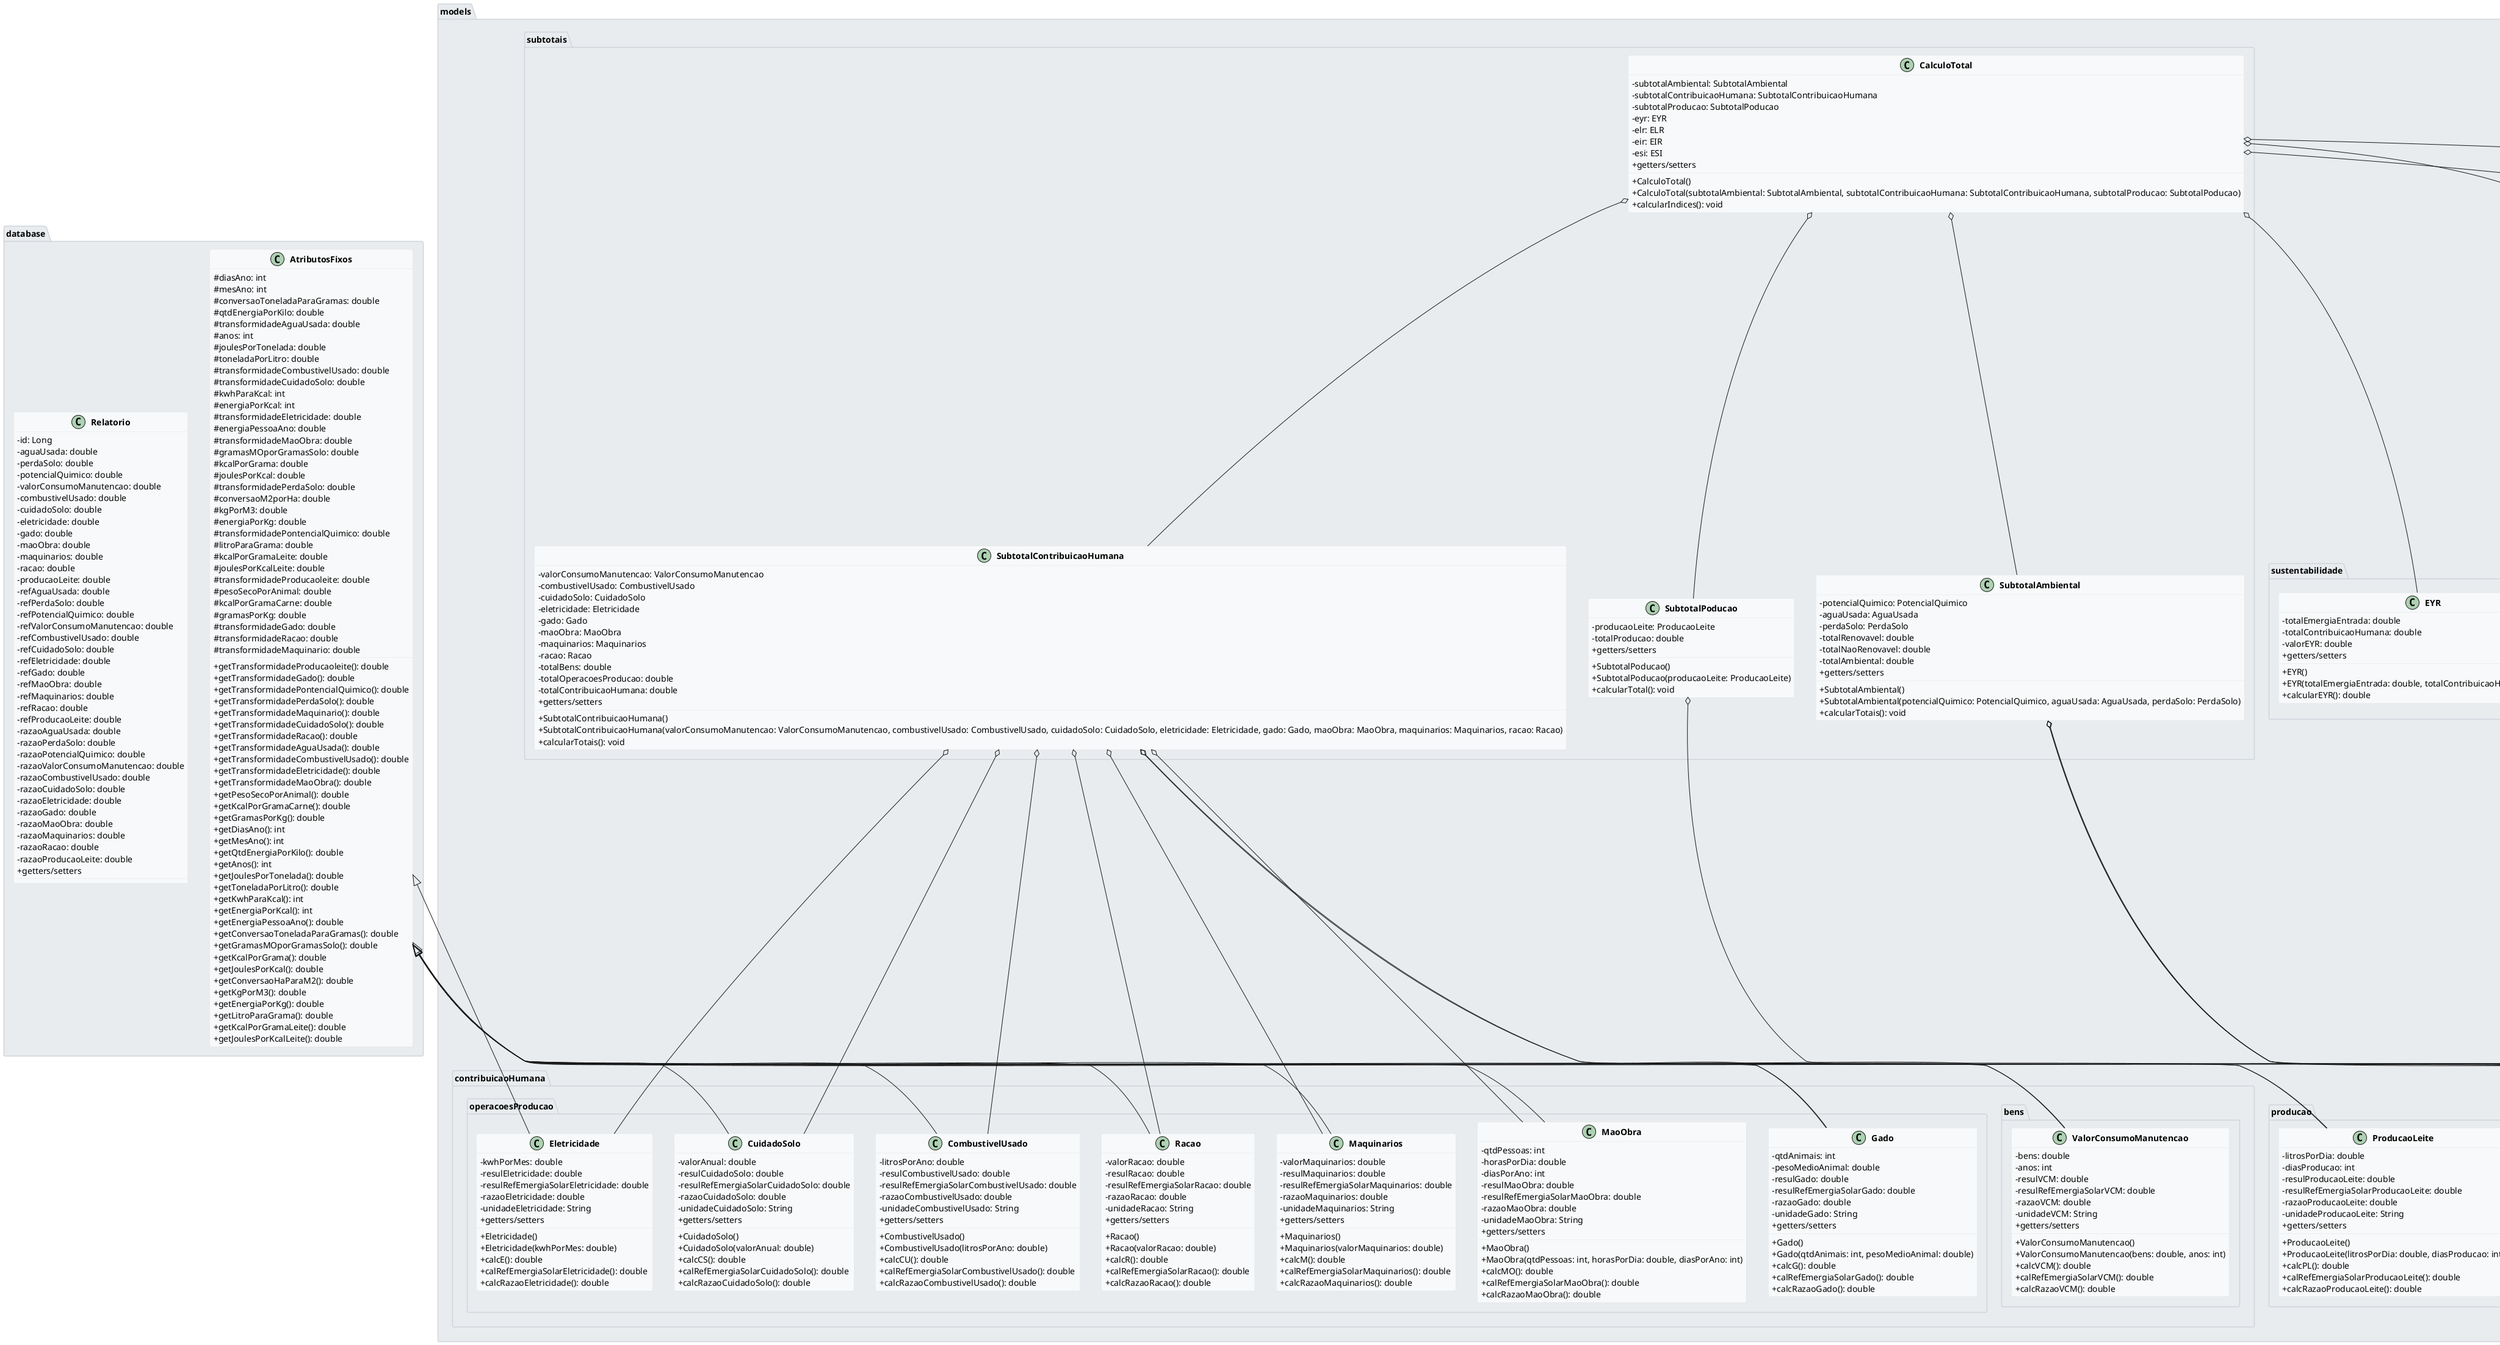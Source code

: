 @startuml Diagrama de Classes - Emergia

' Definição de estilos
skinparam classAttributeIconSize 0
skinparam classFontStyle bold
skinparam classFontSize 14
skinparam classBackgroundColor #F8F9FA
skinparam classBorderColor #DEE2E6
skinparam packageBackgroundColor #E9ECEF
skinparam packageBorderColor #CED4DA

' Pacotes principais
package "database" {
  class AtributosFixos {
    # diasAno: int
    # mesAno: int
    # conversaoToneladaParaGramas: double
    # qtdEnergiaPorKilo: double
    # transformidadeAguaUsada: double
    # anos: int
    # joulesPorTonelada: double
    # toneladaPorLitro: double
    # transformidadeCombustivelUsado: double
    # transformidadeCuidadoSolo: double
    # kwhParaKcal: int
    # energiaPorKcal: int
    # transformidadeEletricidade: double
    # energiaPessoaAno: double
    # transformidadeMaoObra: double
    # gramasMOporGramasSolo: double
    # kcalPorGrama: double
    # joulesPorKcal: double
    # transformidadePerdaSolo: double
    # conversaoM2porHa: double
    # kgPorM3: double
    # energiaPorKg: double
    # transformidadePontencialQuimico: double
    # litroParaGrama: double
    # kcalPorGramaLeite: double
    # joulesPorKcalLeite: double
    # transformidadeProducaoleite: double
    # pesoSecoPorAnimal: double
    # kcalPorGramaCarne: double
    # gramasPorKg: double
    # transformidadeGado: double
    # transformidadeRacao: double
    # transformidadeMaquinario: double
    + getTransformidadeProducaoleite(): double
    + getTransformidadeGado(): double
    + getTransformidadePontencialQuimico(): double
    + getTransformidadePerdaSolo(): double
    + getTransformidadeMaquinario(): double
    + getTransformidadeCuidadoSolo(): double
    + getTransformidadeRacao(): double
    + getTransformidadeAguaUsada(): double
    + getTransformidadeCombustivelUsado(): double
    + getTransformidadeEletricidade(): double
    + getTransformidadeMaoObra(): double
    + getPesoSecoPorAnimal(): double
    + getKcalPorGramaCarne(): double
    + getGramasPorKg(): double
    + getDiasAno(): int
    + getMesAno(): int
    + getQtdEnergiaPorKilo(): double
    + getAnos(): int
    + getJoulesPorTonelada(): double
    + getToneladaPorLitro(): double
    + getKwhParaKcal(): int
    + getEnergiaPorKcal(): int
    + getEnergiaPessoaAno(): double
    + getConversaoToneladaParaGramas(): double
    + getGramasMOporGramasSolo(): double
    + getKcalPorGrama(): double
    + getJoulesPorKcal(): double
    + getConversaoHaParaM2(): double
    + getKgPorM3(): double
    + getEnergiaPorKg(): double
    + getLitroParaGrama(): double
    + getKcalPorGramaLeite(): double
    + getJoulesPorKcalLeite(): double
  }
  
  class Relatorio {
    - id: Long
    - aguaUsada: double
    - perdaSolo: double
    - potencialQuimico: double
    - valorConsumoManutencao: double
    - combustivelUsado: double
    - cuidadoSolo: double
    - eletricidade: double
    - gado: double
    - maoObra: double
    - maquinarios: double
    - racao: double
    - producaoLeite: double
    - refAguaUsada: double
    - refPerdaSolo: double
    - refPotencialQuimico: double
    - refValorConsumoManutencao: double
    - refCombustivelUsado: double
    - refCuidadoSolo: double
    - refEletricidade: double
    - refGado: double
    - refMaoObra: double
    - refMaquinarios: double
    - refRacao: double
    - refProducaoLeite: double
    - razaoAguaUsada: double
    - razaoPerdaSolo: double
    - razaoPotencialQuimico: double
    - razaoValorConsumoManutencao: double
    - razaoCombustivelUsado: double
    - razaoCuidadoSolo: double
    - razaoEletricidade: double
    - razaoGado: double
    - razaoMaoObra: double
    - razaoMaquinarios: double
    - razaoRacao: double
    - razaoProducaoLeite: double
    + getters/setters
  }
}

package "models" {
  package "contribuicaoAmbiental" {
    package "energiaNaoRenovavel" {
      class AguaUsada {
        - litroPorDiaAnimal: double
        - qtdAnimal: int
        - litrosAdicionalDia: double
        - resulAguaUsada: double
        - resulRefEmergiaSolarAguaUsada: double
        - razaoAguaUsada: double
        - unidadeAguaUsada: String
        + AguaUsada()
        + AguaUsada(litroPorDiaAnimal: double, qtdAnimal: int, litrosAdicionalDia: double)
        + calcAU(): double
        + calRefEmergiaSolarAguaUsada(): double
        + calcRazaoAguaUsada(): double
        + getters/setters
      }
      
      class PerdaSolo {
        - perdaDeSoloToneladasPorAno: double
        - resulPerdaSolo: double
        - resulRefEmergiaSolarPerdaSolo: double
        - razaoPerdaSolo: double
        - unidadePerdaSolo: String
        + PerdaSolo()
        + PerdaSolo(perdaDeSoloToneladasPorAno: double)
        + calcPS(): double
        + calRefEmergiaSolarPerdaSolo(): double
        + calcRazaoPerdaSolo(): double
        + getters/setters
      }
    }
    
    package "energiaRenovavel" {
      class PotencialQuimico {
        - haFazenda: double
        - mediaChuvaAnoMetros: double
        - resulPotencialQuimico: double
        - resulRefEmergiaSolarPotencialQuimico: double
        - razaoPotencialQuimico: double
        - unidadePotencialQuimico: String
        + PotencialQuimico()
        + PotencialQuimico(haFazenda: double, mediaChuvaAnoMetros: double)
        + calcPQ(): double
        + calRefEmergiaSolarPotencialQuimico(): double
        + calcRazaoPotencialQuimico(): double
        + getters/setters
      }
    }
  }
  
  package "contribuicaoHumana" {
    package "bens" {
      class ValorConsumoManutencao {
        - bens: double
        - anos: int
        - resulVCM: double
        - resulRefEmergiaSolarVCM: double
        - razaoVCM: double
        - unidadeVCM: String
        + ValorConsumoManutencao()
        + ValorConsumoManutencao(bens: double, anos: int)
        + calcVCM(): double
        + calRefEmergiaSolarVCM(): double
        + calcRazaoVCM(): double
        + getters/setters
      }
    }
    
    package "operacoesProducao" {
      class CombustivelUsado {
        - litrosPorAno: double
        - resulCombustivelUsado: double
        - resulRefEmergiaSolarCombustivelUsado: double
        - razaoCombustivelUsado: double
        - unidadeCombustivelUsado: String
        + CombustivelUsado()
        + CombustivelUsado(litrosPorAno: double)
        + calcCU(): double
        + calRefEmergiaSolarCombustivelUsado(): double
        + calcRazaoCombustivelUsado(): double
        + getters/setters
      }
      
      class CuidadoSolo {
        - valorAnual: double
        - resulCuidadoSolo: double
        - resulRefEmergiaSolarCuidadoSolo: double
        - razaoCuidadoSolo: double
        - unidadeCuidadoSolo: String
        + CuidadoSolo()
        + CuidadoSolo(valorAnual: double)
        + calcCS(): double
        + calRefEmergiaSolarCuidadoSolo(): double
        + calcRazaoCuidadoSolo(): double
        + getters/setters
      }
      
      class Eletricidade {
        - kwhPorMes: double
        - resulEletricidade: double
        - resulRefEmergiaSolarEletricidade: double
        - razaoEletricidade: double
        - unidadeEletricidade: String
        + Eletricidade()
        + Eletricidade(kwhPorMes: double)
        + calcE(): double
        + calRefEmergiaSolarEletricidade(): double
        + calcRazaoEletricidade(): double
        + getters/setters
      }
      
      class Gado {
        - qtdAnimais: int
        - pesoMedioAnimal: double
        - resulGado: double
        - resulRefEmergiaSolarGado: double
        - razaoGado: double
        - unidadeGado: String
        + Gado()
        + Gado(qtdAnimais: int, pesoMedioAnimal: double)
        + calcG(): double
        + calRefEmergiaSolarGado(): double
        + calcRazaoGado(): double
        + getters/setters
      }
      
      class MaoObra {
        - qtdPessoas: int
        - horasPorDia: double
        - diasPorAno: int
        - resulMaoObra: double
        - resulRefEmergiaSolarMaoObra: double
        - razaoMaoObra: double
        - unidadeMaoObra: String
        + MaoObra()
        + MaoObra(qtdPessoas: int, horasPorDia: double, diasPorAno: int)
        + calcMO(): double
        + calRefEmergiaSolarMaoObra(): double
        + calcRazaoMaoObra(): double
        + getters/setters
      }
      
      class Maquinarios {
        - valorMaquinarios: double
        - resulMaquinarios: double
        - resulRefEmergiaSolarMaquinarios: double
        - razaoMaquinarios: double
        - unidadeMaquinarios: String
        + Maquinarios()
        + Maquinarios(valorMaquinarios: double)
        + calcM(): double
        + calRefEmergiaSolarMaquinarios(): double
        + calcRazaoMaquinarios(): double
        + getters/setters
      }
      
      class Racao {
        - valorRacao: double
        - resulRacao: double
        - resulRefEmergiaSolarRacao: double
        - razaoRacao: double
        - unidadeRacao: String
        + Racao()
        + Racao(valorRacao: double)
        + calcR(): double
        + calRefEmergiaSolarRacao(): double
        + calcRazaoRacao(): double
        + getters/setters
      }
    }
  }
  
  package "producao" {
    class ProducaoLeite {
      - litrosPorDia: double
      - diasProducao: int
      - resulProducaoLeite: double
      - resulRefEmergiaSolarProducaoLeite: double
      - razaoProducaoLeite: double
      - unidadeProducaoLeite: String
      + ProducaoLeite()
      + ProducaoLeite(litrosPorDia: double, diasProducao: int)
      + calcPL(): double
      + calRefEmergiaSolarProducaoLeite(): double
      + calcRazaoProducaoLeite(): double
      + getters/setters
    }
  }
  
  package "subtotais" {
    class CalculoTotal {
      - subtotalAmbiental: SubtotalAmbiental
      - subtotalContribuicaoHumana: SubtotalContribuicaoHumana
      - subtotalProducao: SubtotalPoducao
      - eyr: EYR
      - elr: ELR
      - eir: EIR
      - esi: ESI
      + CalculoTotal()
      + CalculoTotal(subtotalAmbiental: SubtotalAmbiental, subtotalContribuicaoHumana: SubtotalContribuicaoHumana, subtotalProducao: SubtotalPoducao)
      + calcularIndices(): void
      + getters/setters
    }
    
    class SubtotalAmbiental {
      - potencialQuimico: PotencialQuimico
      - aguaUsada: AguaUsada
      - perdaSolo: PerdaSolo
      - totalRenovavel: double
      - totalNaoRenovavel: double
      - totalAmbiental: double
      + SubtotalAmbiental()
      + SubtotalAmbiental(potencialQuimico: PotencialQuimico, aguaUsada: AguaUsada, perdaSolo: PerdaSolo)
      + calcularTotais(): void
      + getters/setters
    }
    
    class SubtotalContribuicaoHumana {
      - valorConsumoManutencao: ValorConsumoManutencao
      - combustivelUsado: CombustivelUsado
      - cuidadoSolo: CuidadoSolo
      - eletricidade: Eletricidade
      - gado: Gado
      - maoObra: MaoObra
      - maquinarios: Maquinarios
      - racao: Racao
      - totalBens: double
      - totalOperacoesProducao: double
      - totalContribuicaoHumana: double
      + SubtotalContribuicaoHumana()
      + SubtotalContribuicaoHumana(valorConsumoManutencao: ValorConsumoManutencao, combustivelUsado: CombustivelUsado, cuidadoSolo: CuidadoSolo, eletricidade: Eletricidade, gado: Gado, maoObra: MaoObra, maquinarios: Maquinarios, racao: Racao)
      + calcularTotais(): void
      + getters/setters
    }
    
    class SubtotalPoducao {
      - producaoLeite: ProducaoLeite
      - totalProducao: double
      + SubtotalPoducao()
      + SubtotalPoducao(producaoLeite: ProducaoLeite)
      + calcularTotal(): void
      + getters/setters
    }
  }
  
  package "sustentabilidade" {
    class EIR {
      - subtotalContribuicaoHumana: double
      - subtotalAmbiental: double
      - valorEIR: double
      + EIR()
      + EIR(subtotalContribuicaoHumana: double, subtotalAmbiental: double)
      + calcularEIR(): double
      + getters/setters
    }
    
    class ELR {
      - totalNaoRenovavel: double
      - totalContribuicaoHumana: double
      - totalRenovavel: double
      - valorELR: double
      + ELR()
      + ELR(totalNaoRenovavel: double, totalContribuicaoHumana: double, totalRenovavel: double)
      + calcularELR(): double
      + getters/setters
    }
    
    class ESI {
      - valorEYR: double
      - valorELR: double
      - valorESI: double
      + ESI()
      + ESI(valorEYR: double, valorELR: double)
      + calcularESI(): double
      + getters/setters
    }
    
    class EYR {
      - totalEmergiaEntrada: double
      - totalContribuicaoHumana: double
      - valorEYR: double
      + EYR()
      + EYR(totalEmergiaEntrada: double, totalContribuicaoHumana: double)
      + calcularEYR(): double
      + getters/setters
    }
  }
}

package "repository" {
  interface RelatorioRepository {
    + findAll(): List<Relatorio>
    + findById(id: Long): Optional<Relatorio>
    + save(relatorio: Relatorio): Relatorio
    + deleteById(id: Long): void
  }
}

package "controllers" {
  class RelatorioController {
    - relatorioRepository: RelatorioRepository
    + getAllRelatorios(): List<Relatorio>
    + getRelatorioById(id: Long): Relatorio
    + createRelatorio(relatorio: Relatorio): Relatorio
    + updateRelatorio(id: Long, relatorio: Relatorio): Relatorio
    + deleteRelatorio(id: Long): void
  }
}

' Relacionamentos
AtributosFixos <|-- AguaUsada
AtributosFixos <|-- PerdaSolo
AtributosFixos <|-- PotencialQuimico
AtributosFixos <|-- ValorConsumoManutencao
AtributosFixos <|-- CombustivelUsado
AtributosFixos <|-- CuidadoSolo
AtributosFixos <|-- Eletricidade
AtributosFixos <|-- Gado
AtributosFixos <|-- MaoObra
AtributosFixos <|-- Maquinarios
AtributosFixos <|-- Racao
AtributosFixos <|-- ProducaoLeite

SubtotalAmbiental o-- PotencialQuimico
SubtotalAmbiental o-- AguaUsada
SubtotalAmbiental o-- PerdaSolo

SubtotalContribuicaoHumana o-- ValorConsumoManutencao
SubtotalContribuicaoHumana o-- CombustivelUsado
SubtotalContribuicaoHumana o-- CuidadoSolo
SubtotalContribuicaoHumana o-- Eletricidade
SubtotalContribuicaoHumana o-- Gado
SubtotalContribuicaoHumana o-- MaoObra
SubtotalContribuicaoHumana o-- Maquinarios
SubtotalContribuicaoHumana o-- Racao

SubtotalPoducao o-- ProducaoLeite

CalculoTotal o-- SubtotalAmbiental
CalculoTotal o-- SubtotalContribuicaoHumana
CalculoTotal o-- SubtotalPoducao
CalculoTotal o-- EYR
CalculoTotal o-- ELR
CalculoTotal o-- EIR
CalculoTotal o-- ESI

RelatorioController o-- RelatorioRepository

@enduml
